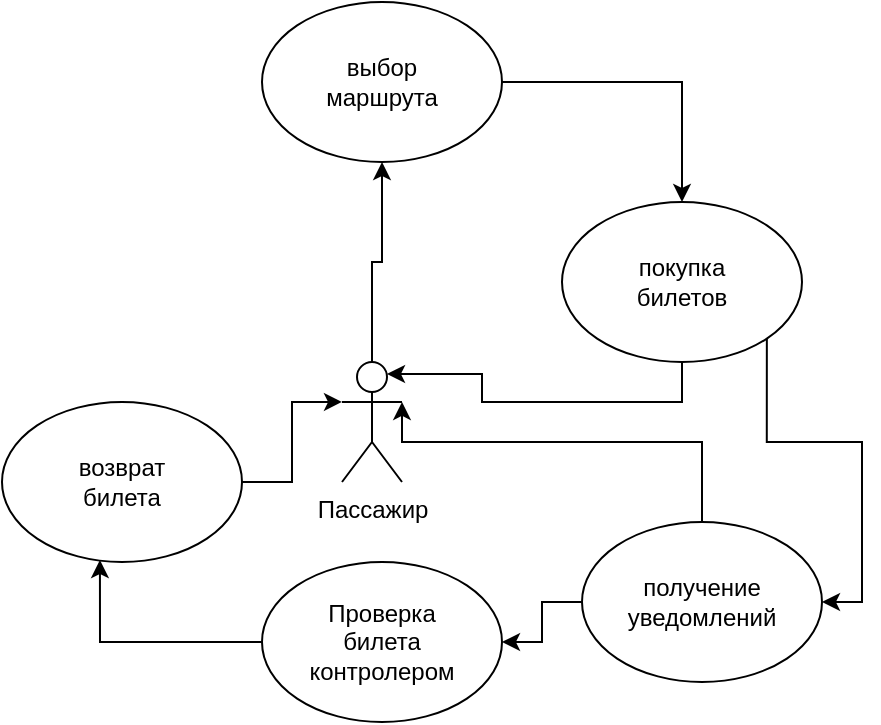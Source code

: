 <mxfile version="24.8.2">
  <diagram name="Страница — 1" id="UNwF7GqM9bSCczI0bzlJ">
    <mxGraphModel dx="2501" dy="728" grid="1" gridSize="10" guides="1" tooltips="1" connect="1" arrows="1" fold="1" page="1" pageScale="1" pageWidth="827" pageHeight="1169" math="0" shadow="0">
      <root>
        <mxCell id="0" />
        <mxCell id="1" parent="0" />
        <mxCell id="t6WCBX5QYmz_q7DaQl1f-10" style="edgeStyle=orthogonalEdgeStyle;rounded=0;orthogonalLoop=1;jettySize=auto;html=1;exitX=0.5;exitY=0;exitDx=0;exitDy=0;exitPerimeter=0;entryX=0.5;entryY=1;entryDx=0;entryDy=0;" edge="1" parent="1" source="t6WCBX5QYmz_q7DaQl1f-1" target="t6WCBX5QYmz_q7DaQl1f-5">
          <mxGeometry relative="1" as="geometry" />
        </mxCell>
        <mxCell id="t6WCBX5QYmz_q7DaQl1f-1" value="Пассажир" style="shape=umlActor;verticalLabelPosition=bottom;verticalAlign=top;html=1;outlineConnect=0;" vertex="1" parent="1">
          <mxGeometry x="120" y="400" width="30" height="60" as="geometry" />
        </mxCell>
        <mxCell id="t6WCBX5QYmz_q7DaQl1f-17" style="edgeStyle=orthogonalEdgeStyle;rounded=0;orthogonalLoop=1;jettySize=auto;html=1;exitX=1;exitY=1;exitDx=0;exitDy=0;entryX=1;entryY=0.5;entryDx=0;entryDy=0;" edge="1" parent="1" source="t6WCBX5QYmz_q7DaQl1f-3" target="t6WCBX5QYmz_q7DaQl1f-4">
          <mxGeometry relative="1" as="geometry" />
        </mxCell>
        <mxCell id="t6WCBX5QYmz_q7DaQl1f-3" value="" style="ellipse;whiteSpace=wrap;html=1;" vertex="1" parent="1">
          <mxGeometry x="230" y="320" width="120" height="80" as="geometry" />
        </mxCell>
        <mxCell id="t6WCBX5QYmz_q7DaQl1f-19" style="edgeStyle=orthogonalEdgeStyle;rounded=0;orthogonalLoop=1;jettySize=auto;html=1;exitX=0;exitY=0.5;exitDx=0;exitDy=0;entryX=1;entryY=0.5;entryDx=0;entryDy=0;" edge="1" parent="1" source="t6WCBX5QYmz_q7DaQl1f-4" target="t6WCBX5QYmz_q7DaQl1f-6">
          <mxGeometry relative="1" as="geometry" />
        </mxCell>
        <mxCell id="t6WCBX5QYmz_q7DaQl1f-4" value="" style="ellipse;whiteSpace=wrap;html=1;" vertex="1" parent="1">
          <mxGeometry x="240" y="480" width="120" height="80" as="geometry" />
        </mxCell>
        <mxCell id="t6WCBX5QYmz_q7DaQl1f-15" style="edgeStyle=orthogonalEdgeStyle;rounded=0;orthogonalLoop=1;jettySize=auto;html=1;exitX=1;exitY=0.5;exitDx=0;exitDy=0;entryX=0.5;entryY=0;entryDx=0;entryDy=0;" edge="1" parent="1" source="t6WCBX5QYmz_q7DaQl1f-5" target="t6WCBX5QYmz_q7DaQl1f-3">
          <mxGeometry relative="1" as="geometry" />
        </mxCell>
        <mxCell id="t6WCBX5QYmz_q7DaQl1f-5" value="" style="ellipse;whiteSpace=wrap;html=1;" vertex="1" parent="1">
          <mxGeometry x="80" y="220" width="120" height="80" as="geometry" />
        </mxCell>
        <mxCell id="t6WCBX5QYmz_q7DaQl1f-6" value="" style="ellipse;whiteSpace=wrap;html=1;" vertex="1" parent="1">
          <mxGeometry x="80" y="500" width="120" height="80" as="geometry" />
        </mxCell>
        <mxCell id="t6WCBX5QYmz_q7DaQl1f-9" style="edgeStyle=orthogonalEdgeStyle;rounded=0;orthogonalLoop=1;jettySize=auto;html=1;exitX=0.5;exitY=1;exitDx=0;exitDy=0;" edge="1" parent="1" source="t6WCBX5QYmz_q7DaQl1f-5" target="t6WCBX5QYmz_q7DaQl1f-5">
          <mxGeometry relative="1" as="geometry" />
        </mxCell>
        <mxCell id="t6WCBX5QYmz_q7DaQl1f-12" value="выбор маршрута" style="text;html=1;align=center;verticalAlign=middle;whiteSpace=wrap;rounded=0;" vertex="1" parent="1">
          <mxGeometry x="110" y="245" width="60" height="30" as="geometry" />
        </mxCell>
        <mxCell id="t6WCBX5QYmz_q7DaQl1f-13" value="покупка билетов" style="text;html=1;align=center;verticalAlign=middle;whiteSpace=wrap;rounded=0;" vertex="1" parent="1">
          <mxGeometry x="260" y="345" width="60" height="30" as="geometry" />
        </mxCell>
        <mxCell id="t6WCBX5QYmz_q7DaQl1f-14" value="получение уведомлений" style="text;html=1;align=center;verticalAlign=middle;whiteSpace=wrap;rounded=0;" vertex="1" parent="1">
          <mxGeometry x="270" y="505" width="60" height="30" as="geometry" />
        </mxCell>
        <mxCell id="t6WCBX5QYmz_q7DaQl1f-16" style="edgeStyle=orthogonalEdgeStyle;rounded=0;orthogonalLoop=1;jettySize=auto;html=1;exitX=0.5;exitY=0;exitDx=0;exitDy=0;entryX=1;entryY=0.333;entryDx=0;entryDy=0;entryPerimeter=0;" edge="1" parent="1" source="t6WCBX5QYmz_q7DaQl1f-4" target="t6WCBX5QYmz_q7DaQl1f-1">
          <mxGeometry relative="1" as="geometry">
            <Array as="points">
              <mxPoint x="300" y="440" />
              <mxPoint x="150" y="440" />
            </Array>
          </mxGeometry>
        </mxCell>
        <mxCell id="t6WCBX5QYmz_q7DaQl1f-18" value="Проверка билета контролером" style="text;html=1;align=center;verticalAlign=middle;whiteSpace=wrap;rounded=0;" vertex="1" parent="1">
          <mxGeometry x="110" y="525" width="60" height="30" as="geometry" />
        </mxCell>
        <mxCell id="t6WCBX5QYmz_q7DaQl1f-20" value="" style="ellipse;whiteSpace=wrap;html=1;" vertex="1" parent="1">
          <mxGeometry x="-50" y="420" width="120" height="80" as="geometry" />
        </mxCell>
        <mxCell id="t6WCBX5QYmz_q7DaQl1f-21" style="edgeStyle=orthogonalEdgeStyle;rounded=0;orthogonalLoop=1;jettySize=auto;html=1;exitX=0;exitY=0.5;exitDx=0;exitDy=0;entryX=0.408;entryY=0.988;entryDx=0;entryDy=0;entryPerimeter=0;" edge="1" parent="1" source="t6WCBX5QYmz_q7DaQl1f-6" target="t6WCBX5QYmz_q7DaQl1f-20">
          <mxGeometry relative="1" as="geometry" />
        </mxCell>
        <mxCell id="t6WCBX5QYmz_q7DaQl1f-22" value="возврат билета" style="text;html=1;align=center;verticalAlign=middle;whiteSpace=wrap;rounded=0;" vertex="1" parent="1">
          <mxGeometry x="-20" y="445" width="60" height="30" as="geometry" />
        </mxCell>
        <mxCell id="t6WCBX5QYmz_q7DaQl1f-23" style="edgeStyle=orthogonalEdgeStyle;rounded=0;orthogonalLoop=1;jettySize=auto;html=1;exitX=1;exitY=0.5;exitDx=0;exitDy=0;entryX=0;entryY=0.333;entryDx=0;entryDy=0;entryPerimeter=0;" edge="1" parent="1" source="t6WCBX5QYmz_q7DaQl1f-20" target="t6WCBX5QYmz_q7DaQl1f-1">
          <mxGeometry relative="1" as="geometry" />
        </mxCell>
        <mxCell id="t6WCBX5QYmz_q7DaQl1f-24" style="edgeStyle=orthogonalEdgeStyle;rounded=0;orthogonalLoop=1;jettySize=auto;html=1;exitX=0.5;exitY=1;exitDx=0;exitDy=0;entryX=0.75;entryY=0.1;entryDx=0;entryDy=0;entryPerimeter=0;" edge="1" parent="1" source="t6WCBX5QYmz_q7DaQl1f-3" target="t6WCBX5QYmz_q7DaQl1f-1">
          <mxGeometry relative="1" as="geometry" />
        </mxCell>
      </root>
    </mxGraphModel>
  </diagram>
</mxfile>
